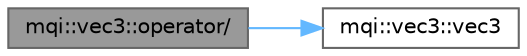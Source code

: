 digraph "mqi::vec3::operator/"
{
 // LATEX_PDF_SIZE
  bgcolor="transparent";
  edge [fontname=Helvetica,fontsize=10,labelfontname=Helvetica,labelfontsize=10];
  node [fontname=Helvetica,fontsize=10,shape=box,height=0.2,width=0.4];
  rankdir="LR";
  Node1 [id="Node000001",label="mqi::vec3::operator/",height=0.2,width=0.4,color="gray40", fillcolor="grey60", style="filled", fontcolor="black",tooltip="Scalar division."];
  Node1 -> Node2 [id="edge1_Node000001_Node000002",color="steelblue1",style="solid",tooltip=" "];
  Node2 [id="Node000002",label="mqi::vec3::vec3",height=0.2,width=0.4,color="grey40", fillcolor="white", style="filled",URL="$classmqi_1_1vec3.html#a9f81491ccdf66313ea54a4f456286205",tooltip="Default constructor, initializes to (0, 0, 0)."];
}
